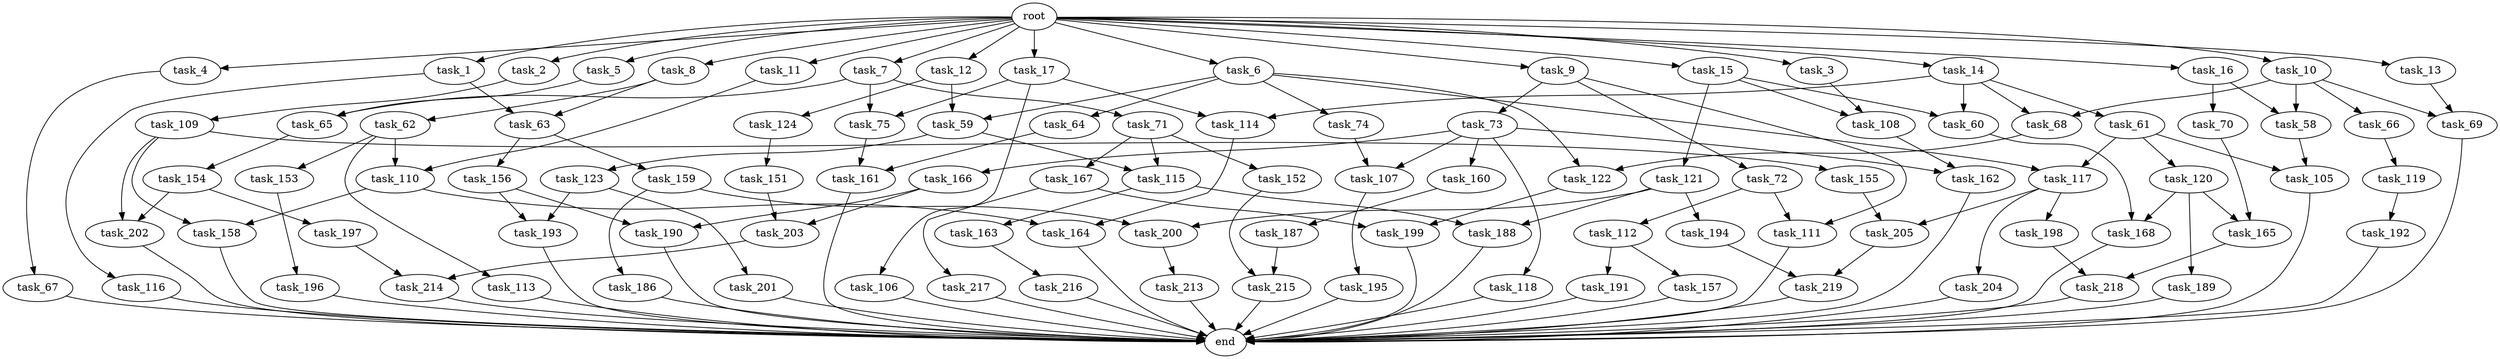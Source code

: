 digraph G {
  root [size="0.000000"];
  task_1 [size="1024.000000"];
  task_2 [size="1024.000000"];
  task_3 [size="1024.000000"];
  task_4 [size="1024.000000"];
  task_5 [size="1024.000000"];
  task_6 [size="1024.000000"];
  task_7 [size="1024.000000"];
  task_8 [size="1024.000000"];
  task_9 [size="1024.000000"];
  task_10 [size="1024.000000"];
  task_11 [size="1024.000000"];
  task_12 [size="1024.000000"];
  task_13 [size="1024.000000"];
  task_14 [size="1024.000000"];
  task_15 [size="1024.000000"];
  task_16 [size="1024.000000"];
  task_17 [size="1024.000000"];
  task_58 [size="386547056640.000000"];
  task_59 [size="111669149696.000000"];
  task_60 [size="498216206336.000000"];
  task_61 [size="77309411328.000000"];
  task_62 [size="420906795008.000000"];
  task_63 [size="558345748480.000000"];
  task_64 [size="34359738368.000000"];
  task_65 [size="498216206336.000000"];
  task_66 [size="77309411328.000000"];
  task_67 [size="858993459200.000000"];
  task_68 [size="154618822656.000000"];
  task_69 [size="627065225216.000000"];
  task_70 [size="309237645312.000000"];
  task_71 [size="420906795008.000000"];
  task_72 [size="34359738368.000000"];
  task_73 [size="34359738368.000000"];
  task_74 [size="34359738368.000000"];
  task_75 [size="970662608896.000000"];
  task_105 [size="910533066752.000000"];
  task_106 [size="549755813888.000000"];
  task_107 [size="841813590016.000000"];
  task_108 [size="635655159808.000000"];
  task_109 [size="34359738368.000000"];
  task_110 [size="1116691496960.000000"];
  task_111 [size="111669149696.000000"];
  task_112 [size="77309411328.000000"];
  task_113 [size="695784701952.000000"];
  task_114 [size="627065225216.000000"];
  task_115 [size="1073741824000.000000"];
  task_116 [size="137438953472.000000"];
  task_117 [size="249108103168.000000"];
  task_118 [size="420906795008.000000"];
  task_119 [size="858993459200.000000"];
  task_120 [size="214748364800.000000"];
  task_121 [size="420906795008.000000"];
  task_122 [size="171798691840.000000"];
  task_123 [size="858993459200.000000"];
  task_124 [size="77309411328.000000"];
  task_151 [size="858993459200.000000"];
  task_152 [size="214748364800.000000"];
  task_153 [size="695784701952.000000"];
  task_154 [size="858993459200.000000"];
  task_155 [size="420906795008.000000"];
  task_156 [size="309237645312.000000"];
  task_157 [size="309237645312.000000"];
  task_158 [size="498216206336.000000"];
  task_159 [size="309237645312.000000"];
  task_160 [size="420906795008.000000"];
  task_161 [size="214748364800.000000"];
  task_162 [size="558345748480.000000"];
  task_163 [size="549755813888.000000"];
  task_164 [size="627065225216.000000"];
  task_165 [size="171798691840.000000"];
  task_166 [size="420906795008.000000"];
  task_167 [size="214748364800.000000"];
  task_168 [size="68719476736.000000"];
  task_186 [size="77309411328.000000"];
  task_187 [size="549755813888.000000"];
  task_188 [size="584115552256.000000"];
  task_189 [size="34359738368.000000"];
  task_190 [size="68719476736.000000"];
  task_191 [size="309237645312.000000"];
  task_192 [size="549755813888.000000"];
  task_193 [size="584115552256.000000"];
  task_194 [size="34359738368.000000"];
  task_195 [size="420906795008.000000"];
  task_196 [size="420906795008.000000"];
  task_197 [size="549755813888.000000"];
  task_198 [size="137438953472.000000"];
  task_199 [size="996432412672.000000"];
  task_200 [size="111669149696.000000"];
  task_201 [size="549755813888.000000"];
  task_202 [size="970662608896.000000"];
  task_203 [size="455266533376.000000"];
  task_204 [size="137438953472.000000"];
  task_205 [size="352187318272.000000"];
  task_213 [size="549755813888.000000"];
  task_214 [size="171798691840.000000"];
  task_215 [size="1168231104512.000000"];
  task_216 [size="214748364800.000000"];
  task_217 [size="858993459200.000000"];
  task_218 [size="249108103168.000000"];
  task_219 [size="764504178688.000000"];
  end [size="0.000000"];

  root -> task_1 [size="1.000000"];
  root -> task_2 [size="1.000000"];
  root -> task_3 [size="1.000000"];
  root -> task_4 [size="1.000000"];
  root -> task_5 [size="1.000000"];
  root -> task_6 [size="1.000000"];
  root -> task_7 [size="1.000000"];
  root -> task_8 [size="1.000000"];
  root -> task_9 [size="1.000000"];
  root -> task_10 [size="1.000000"];
  root -> task_11 [size="1.000000"];
  root -> task_12 [size="1.000000"];
  root -> task_13 [size="1.000000"];
  root -> task_14 [size="1.000000"];
  root -> task_15 [size="1.000000"];
  root -> task_16 [size="1.000000"];
  root -> task_17 [size="1.000000"];
  task_1 -> task_63 [size="134217728.000000"];
  task_1 -> task_116 [size="134217728.000000"];
  task_2 -> task_109 [size="33554432.000000"];
  task_3 -> task_108 [size="209715200.000000"];
  task_4 -> task_67 [size="838860800.000000"];
  task_5 -> task_65 [size="75497472.000000"];
  task_6 -> task_59 [size="33554432.000000"];
  task_6 -> task_64 [size="33554432.000000"];
  task_6 -> task_74 [size="33554432.000000"];
  task_6 -> task_117 [size="33554432.000000"];
  task_6 -> task_122 [size="33554432.000000"];
  task_7 -> task_65 [size="411041792.000000"];
  task_7 -> task_71 [size="411041792.000000"];
  task_7 -> task_75 [size="411041792.000000"];
  task_8 -> task_62 [size="411041792.000000"];
  task_8 -> task_63 [size="411041792.000000"];
  task_9 -> task_72 [size="33554432.000000"];
  task_9 -> task_73 [size="33554432.000000"];
  task_9 -> task_111 [size="33554432.000000"];
  task_10 -> task_58 [size="75497472.000000"];
  task_10 -> task_66 [size="75497472.000000"];
  task_10 -> task_68 [size="75497472.000000"];
  task_10 -> task_69 [size="75497472.000000"];
  task_11 -> task_110 [size="411041792.000000"];
  task_12 -> task_59 [size="75497472.000000"];
  task_12 -> task_124 [size="75497472.000000"];
  task_13 -> task_69 [size="536870912.000000"];
  task_14 -> task_60 [size="75497472.000000"];
  task_14 -> task_61 [size="75497472.000000"];
  task_14 -> task_68 [size="75497472.000000"];
  task_14 -> task_114 [size="75497472.000000"];
  task_15 -> task_60 [size="411041792.000000"];
  task_15 -> task_108 [size="411041792.000000"];
  task_15 -> task_121 [size="411041792.000000"];
  task_16 -> task_58 [size="301989888.000000"];
  task_16 -> task_70 [size="301989888.000000"];
  task_17 -> task_75 [size="536870912.000000"];
  task_17 -> task_106 [size="536870912.000000"];
  task_17 -> task_114 [size="536870912.000000"];
  task_58 -> task_105 [size="679477248.000000"];
  task_59 -> task_115 [size="838860800.000000"];
  task_59 -> task_123 [size="838860800.000000"];
  task_60 -> task_168 [size="33554432.000000"];
  task_61 -> task_105 [size="209715200.000000"];
  task_61 -> task_117 [size="209715200.000000"];
  task_61 -> task_120 [size="209715200.000000"];
  task_62 -> task_110 [size="679477248.000000"];
  task_62 -> task_113 [size="679477248.000000"];
  task_62 -> task_153 [size="679477248.000000"];
  task_63 -> task_156 [size="301989888.000000"];
  task_63 -> task_159 [size="301989888.000000"];
  task_64 -> task_161 [size="75497472.000000"];
  task_65 -> task_154 [size="838860800.000000"];
  task_66 -> task_119 [size="838860800.000000"];
  task_67 -> end [size="1.000000"];
  task_68 -> task_122 [size="134217728.000000"];
  task_69 -> end [size="1.000000"];
  task_70 -> task_165 [size="134217728.000000"];
  task_71 -> task_115 [size="209715200.000000"];
  task_71 -> task_152 [size="209715200.000000"];
  task_71 -> task_167 [size="209715200.000000"];
  task_72 -> task_111 [size="75497472.000000"];
  task_72 -> task_112 [size="75497472.000000"];
  task_73 -> task_107 [size="411041792.000000"];
  task_73 -> task_118 [size="411041792.000000"];
  task_73 -> task_160 [size="411041792.000000"];
  task_73 -> task_162 [size="411041792.000000"];
  task_73 -> task_166 [size="411041792.000000"];
  task_74 -> task_107 [size="411041792.000000"];
  task_75 -> task_161 [size="134217728.000000"];
  task_105 -> end [size="1.000000"];
  task_106 -> end [size="1.000000"];
  task_107 -> task_195 [size="411041792.000000"];
  task_108 -> task_162 [size="134217728.000000"];
  task_109 -> task_155 [size="411041792.000000"];
  task_109 -> task_158 [size="411041792.000000"];
  task_109 -> task_202 [size="411041792.000000"];
  task_110 -> task_158 [size="75497472.000000"];
  task_110 -> task_164 [size="75497472.000000"];
  task_111 -> end [size="1.000000"];
  task_112 -> task_157 [size="301989888.000000"];
  task_112 -> task_191 [size="301989888.000000"];
  task_113 -> end [size="1.000000"];
  task_114 -> task_164 [size="536870912.000000"];
  task_115 -> task_163 [size="536870912.000000"];
  task_115 -> task_188 [size="536870912.000000"];
  task_116 -> end [size="1.000000"];
  task_117 -> task_198 [size="134217728.000000"];
  task_117 -> task_204 [size="134217728.000000"];
  task_117 -> task_205 [size="134217728.000000"];
  task_118 -> end [size="1.000000"];
  task_119 -> task_192 [size="536870912.000000"];
  task_120 -> task_165 [size="33554432.000000"];
  task_120 -> task_168 [size="33554432.000000"];
  task_120 -> task_189 [size="33554432.000000"];
  task_121 -> task_188 [size="33554432.000000"];
  task_121 -> task_194 [size="33554432.000000"];
  task_121 -> task_200 [size="33554432.000000"];
  task_122 -> task_199 [size="134217728.000000"];
  task_123 -> task_193 [size="536870912.000000"];
  task_123 -> task_201 [size="536870912.000000"];
  task_124 -> task_151 [size="838860800.000000"];
  task_151 -> task_203 [size="411041792.000000"];
  task_152 -> task_215 [size="838860800.000000"];
  task_153 -> task_196 [size="411041792.000000"];
  task_154 -> task_197 [size="536870912.000000"];
  task_154 -> task_202 [size="536870912.000000"];
  task_155 -> task_205 [size="209715200.000000"];
  task_156 -> task_190 [size="33554432.000000"];
  task_156 -> task_193 [size="33554432.000000"];
  task_157 -> end [size="1.000000"];
  task_158 -> end [size="1.000000"];
  task_159 -> task_186 [size="75497472.000000"];
  task_159 -> task_200 [size="75497472.000000"];
  task_160 -> task_187 [size="536870912.000000"];
  task_161 -> end [size="1.000000"];
  task_162 -> end [size="1.000000"];
  task_163 -> task_216 [size="209715200.000000"];
  task_164 -> end [size="1.000000"];
  task_165 -> task_218 [size="33554432.000000"];
  task_166 -> task_190 [size="33554432.000000"];
  task_166 -> task_203 [size="33554432.000000"];
  task_167 -> task_199 [size="838860800.000000"];
  task_167 -> task_217 [size="838860800.000000"];
  task_168 -> end [size="1.000000"];
  task_186 -> end [size="1.000000"];
  task_187 -> task_215 [size="301989888.000000"];
  task_188 -> end [size="1.000000"];
  task_189 -> end [size="1.000000"];
  task_190 -> end [size="1.000000"];
  task_191 -> end [size="1.000000"];
  task_192 -> end [size="1.000000"];
  task_193 -> end [size="1.000000"];
  task_194 -> task_219 [size="209715200.000000"];
  task_195 -> end [size="1.000000"];
  task_196 -> end [size="1.000000"];
  task_197 -> task_214 [size="33554432.000000"];
  task_198 -> task_218 [size="209715200.000000"];
  task_199 -> end [size="1.000000"];
  task_200 -> task_213 [size="536870912.000000"];
  task_201 -> end [size="1.000000"];
  task_202 -> end [size="1.000000"];
  task_203 -> task_214 [size="134217728.000000"];
  task_204 -> end [size="1.000000"];
  task_205 -> task_219 [size="536870912.000000"];
  task_213 -> end [size="1.000000"];
  task_214 -> end [size="1.000000"];
  task_215 -> end [size="1.000000"];
  task_216 -> end [size="1.000000"];
  task_217 -> end [size="1.000000"];
  task_218 -> end [size="1.000000"];
  task_219 -> end [size="1.000000"];
}
